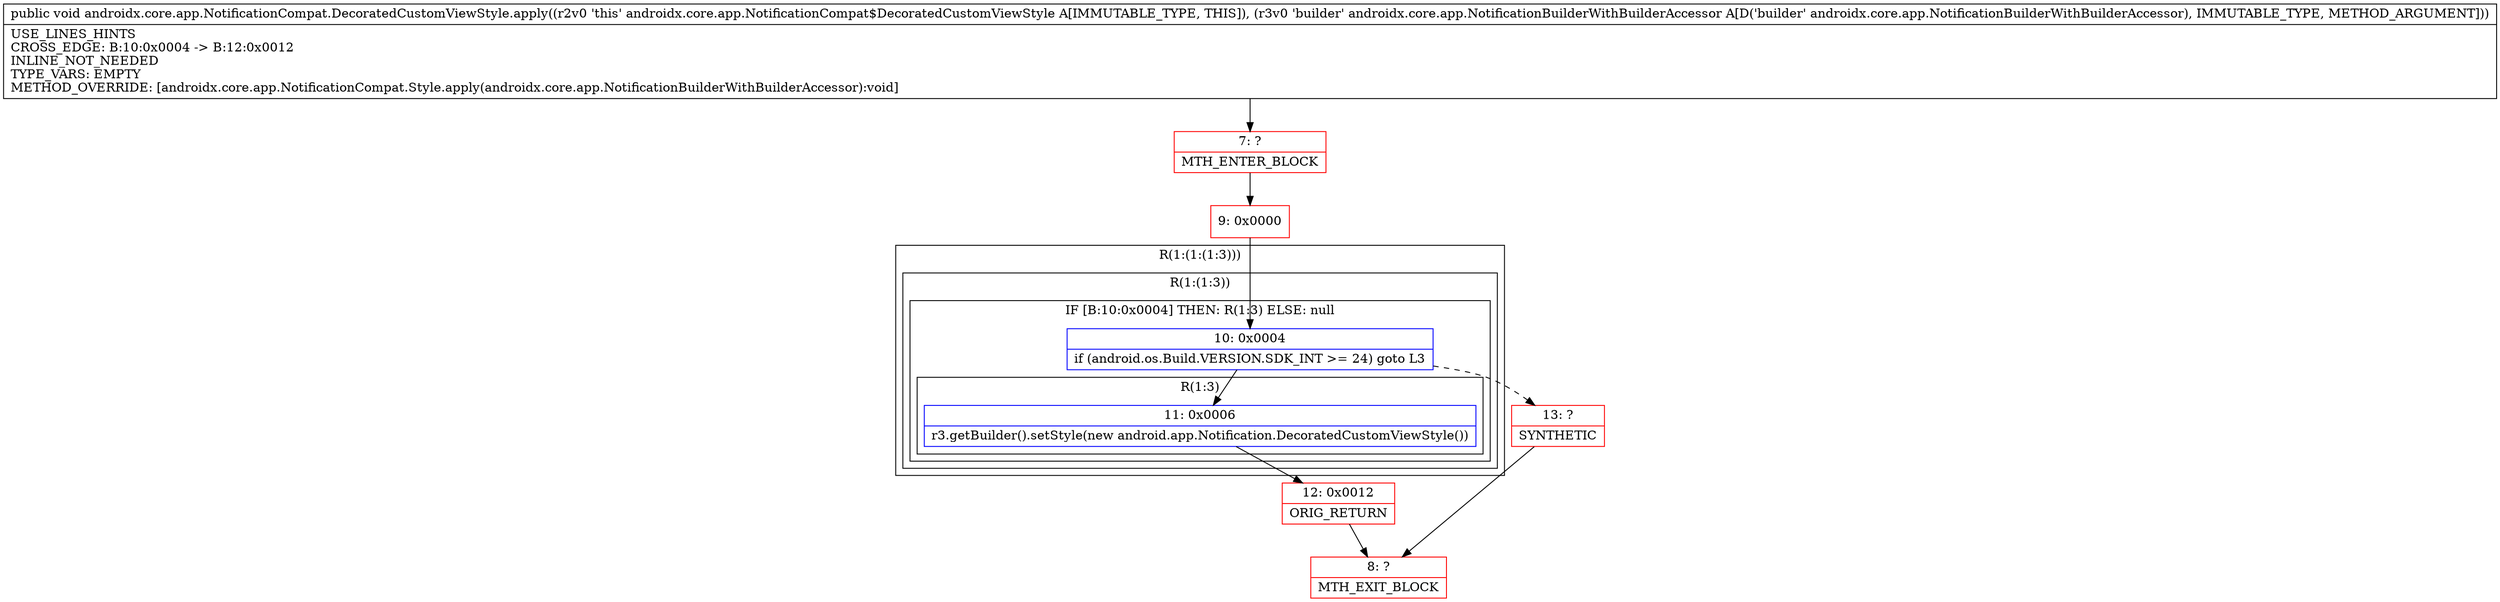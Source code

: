 digraph "CFG forandroidx.core.app.NotificationCompat.DecoratedCustomViewStyle.apply(Landroidx\/core\/app\/NotificationBuilderWithBuilderAccessor;)V" {
subgraph cluster_Region_2046858404 {
label = "R(1:(1:(1:3)))";
node [shape=record,color=blue];
subgraph cluster_Region_1016607437 {
label = "R(1:(1:3))";
node [shape=record,color=blue];
subgraph cluster_IfRegion_1890786944 {
label = "IF [B:10:0x0004] THEN: R(1:3) ELSE: null";
node [shape=record,color=blue];
Node_10 [shape=record,label="{10\:\ 0x0004|if (android.os.Build.VERSION.SDK_INT \>= 24) goto L3\l}"];
subgraph cluster_Region_431859144 {
label = "R(1:3)";
node [shape=record,color=blue];
Node_11 [shape=record,label="{11\:\ 0x0006|r3.getBuilder().setStyle(new android.app.Notification.DecoratedCustomViewStyle())\l}"];
}
}
}
}
Node_7 [shape=record,color=red,label="{7\:\ ?|MTH_ENTER_BLOCK\l}"];
Node_9 [shape=record,color=red,label="{9\:\ 0x0000}"];
Node_12 [shape=record,color=red,label="{12\:\ 0x0012|ORIG_RETURN\l}"];
Node_8 [shape=record,color=red,label="{8\:\ ?|MTH_EXIT_BLOCK\l}"];
Node_13 [shape=record,color=red,label="{13\:\ ?|SYNTHETIC\l}"];
MethodNode[shape=record,label="{public void androidx.core.app.NotificationCompat.DecoratedCustomViewStyle.apply((r2v0 'this' androidx.core.app.NotificationCompat$DecoratedCustomViewStyle A[IMMUTABLE_TYPE, THIS]), (r3v0 'builder' androidx.core.app.NotificationBuilderWithBuilderAccessor A[D('builder' androidx.core.app.NotificationBuilderWithBuilderAccessor), IMMUTABLE_TYPE, METHOD_ARGUMENT]))  | USE_LINES_HINTS\lCROSS_EDGE: B:10:0x0004 \-\> B:12:0x0012\lINLINE_NOT_NEEDED\lTYPE_VARS: EMPTY\lMETHOD_OVERRIDE: [androidx.core.app.NotificationCompat.Style.apply(androidx.core.app.NotificationBuilderWithBuilderAccessor):void]\l}"];
MethodNode -> Node_7;Node_10 -> Node_11;
Node_10 -> Node_13[style=dashed];
Node_11 -> Node_12;
Node_7 -> Node_9;
Node_9 -> Node_10;
Node_12 -> Node_8;
Node_13 -> Node_8;
}

